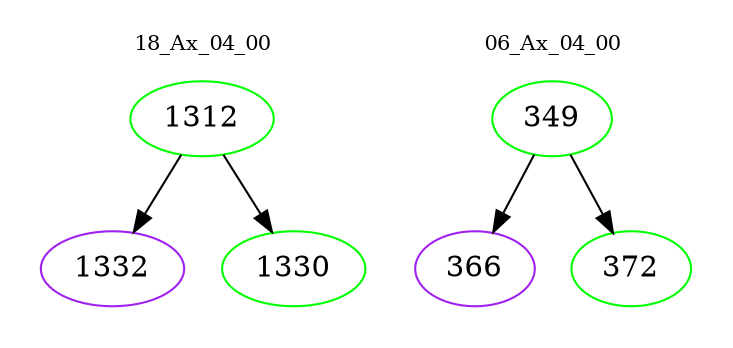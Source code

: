 digraph{
subgraph cluster_0 {
color = white
label = "18_Ax_04_00";
fontsize=10;
T0_1312 [label="1312", color="green"]
T0_1312 -> T0_1332 [color="black"]
T0_1332 [label="1332", color="purple"]
T0_1312 -> T0_1330 [color="black"]
T0_1330 [label="1330", color="green"]
}
subgraph cluster_1 {
color = white
label = "06_Ax_04_00";
fontsize=10;
T1_349 [label="349", color="green"]
T1_349 -> T1_366 [color="black"]
T1_366 [label="366", color="purple"]
T1_349 -> T1_372 [color="black"]
T1_372 [label="372", color="green"]
}
}
